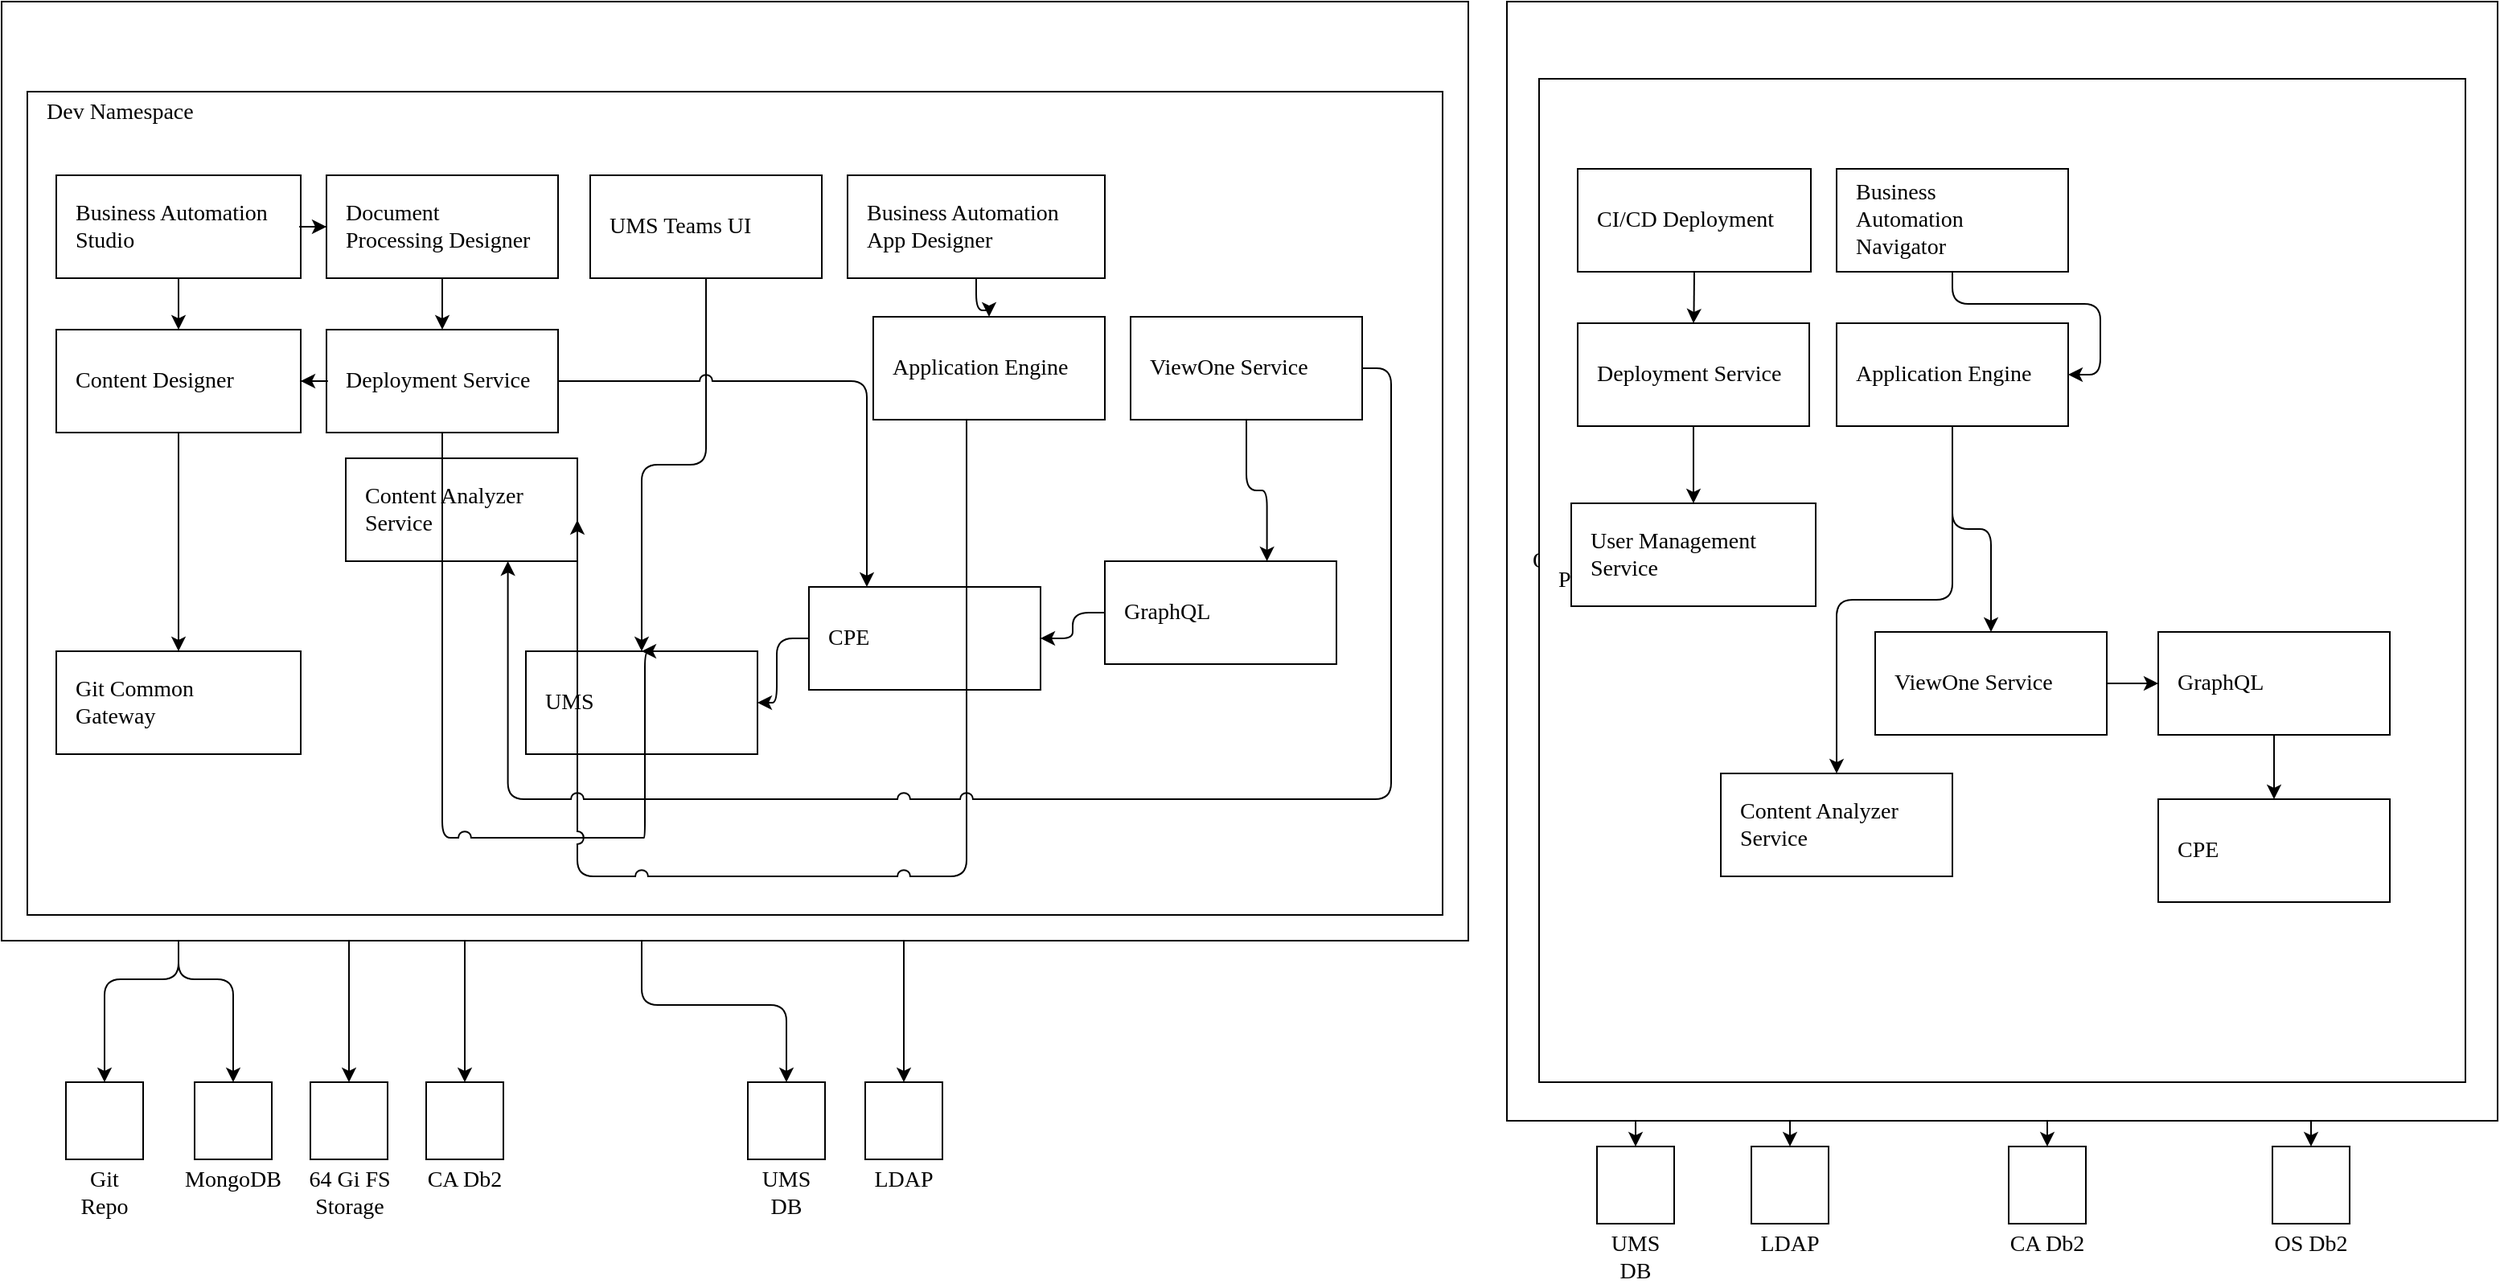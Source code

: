 ﻿<mxfile>
    <diagram id="Tr5ceSvcylgi-qd9AIuI" name="Page-1">
        <mxGraphModel dx="448" dy="560" grid="1" gridSize="8" guides="1" tooltips="1" connect="1" arrows="1" fold="1" page="1" pageScale="1" pageWidth="1169" pageHeight="827" background="#ffffff" math="0" shadow="0">
            <root>
                <MiscDiagram modelType="MiscDiagram" lastModifiedUserId="dbush@ibm.com" description="" lastModified="2022-01-26T00:14:24Z" _id="miscdiagram_B1j_SJlOt" label="DO Automation Document Processing on OCP" id="0">
                    <mxCell/>
                </MiscDiagram>
                <mxCell id="1" parent="0"/>
                <UserObject placeholders="1" label="64 Gi FS Storage" Icon-Name="block-storage--alt" id="miscdiagram_B1j_SJlOt_23dyR8UQqmtg">
                    <mxCell style="shape=mxgraph.ibm2mondrian.base;shapeType=ln;shapeLayout=collapsed;colorFamily=cyan;colorBackground=noColor:noColor;html=1;whiteSpace=wrap;metaEdit=1;strokeWidth=1;collapsible=0;recursiveResize=0;expand=0;fontFamily=IBM Plex Sans;fontColor=#000000;fontSize=14;image=;verticalAlign=top;align=center;spacing=0;spacingLeft=0;spacingRight=0;spacingTop=0;spacingBottom=0;verticalLabelPosition=bottom;labelPosition=center;positionText=bottom;container=1;labelWidth=71;" parent="1" vertex="1">
                        <mxGeometry x="208" y="696" width="48" height="48" as="geometry"/>
                    </mxCell>
                </UserObject>
                <UserObject placeholders="1" label="MongoDB" Icon-Name="default" id="miscdiagram_B1j_SJlOt_33dyR8UQeAwW">
                    <mxCell style="shape=mxgraph.ibm2mondrian.base;shapeType=pn;shapeLayout=collapsed;colorFamily=cyan;colorBackground=noColor:noColor;html=1;whiteSpace=wrap;metaEdit=1;strokeWidth=1;collapsible=0;recursiveResize=0;expand=0;fontFamily=IBM Plex Sans;fontColor=#000000;fontSize=14;image=;verticalAlign=top;align=center;spacing=0;spacingLeft=0;spacingRight=0;spacingTop=0;spacingBottom=0;verticalLabelPosition=bottom;labelPosition=center;positionText=bottom;container=1" parent="1" vertex="1">
                        <mxGeometry x="136" y="696" width="48" height="48" as="geometry"/>
                    </mxCell>
                </UserObject>
                <UserObject placeholders="1" label="Git Repo" Icon-Name="archive" id="miscdiagram_B1j_SJlOt_43dyR8UQgxDn">
                    <mxCell style="shape=mxgraph.ibm2mondrian.base;shapeType=ln;shapeLayout=collapsed;colorFamily=cyan;colorBackground=noColor:noColor;html=1;whiteSpace=wrap;metaEdit=1;strokeWidth=1;collapsible=0;recursiveResize=0;expand=0;fontFamily=IBM Plex Sans;fontColor=#000000;fontSize=14;image=;verticalAlign=top;align=center;spacing=0;spacingLeft=0;spacingRight=0;spacingTop=0;spacingBottom=0;verticalLabelPosition=bottom;labelPosition=center;positionText=bottom;container=1" parent="1" vertex="1">
                        <mxGeometry x="56" y="696" width="48" height="48" as="geometry"/>
                    </mxCell>
                </UserObject>
                <UserObject placeholders="1" label="CA Db2" Icon-Name="data--base" id="miscdiagram_B1j_SJlOt_53dyR8UQ9l7k">
                    <mxCell style="shape=mxgraph.ibm2mondrian.base;shapeType=ln;shapeLayout=collapsed;colorFamily=cyan;colorBackground=noColor:noColor;html=1;whiteSpace=wrap;metaEdit=1;strokeWidth=1;collapsible=0;recursiveResize=0;expand=0;fontFamily=IBM Plex Sans;fontColor=#000000;fontSize=14;image=;verticalAlign=top;align=center;spacing=0;spacingLeft=0;spacingRight=0;spacingTop=0;spacingBottom=0;verticalLabelPosition=bottom;labelPosition=center;positionText=bottom;container=1" parent="1" vertex="1">
                        <mxGeometry x="280" y="696" width="48" height="48" as="geometry"/>
                    </mxCell>
                </UserObject>
                <mxCell id="miscdiagram_B1j_SJlOt_63dyR8UQrt6Q" style="edgeStyle=orthogonalEdgeStyle;rounded=1;orthogonalLoop=1;jettySize=auto;html=1;jumpStyle=arc;jumpSize=8;entryX=0.5;entryY=0;entryDx=0;entryDy=0;entryPerimeter=0;" parent="1" source="miscdiagram_B1j_SJlOt_273dyR8UQ8cT9" target="miscdiagram_B1j_SJlOt_53dyR8UQ9l7k" edge="1">
                    <mxGeometry relative="1" as="geometry"/>
                </mxCell>
                <mxCell id="miscdiagram_B1j_SJlOt_73dyR8UQfxiX" style="edgeStyle=orthogonalEdgeStyle;rounded=1;orthogonalLoop=1;jettySize=auto;html=1;jumpStyle=arc;jumpSize=8;entryX=0.5;entryY=0;entryDx=0;entryDy=0;entryPerimeter=0;" parent="1" source="miscdiagram_B1j_SJlOt_263dyR8UQSVPM" target="miscdiagram_B1j_SJlOt_43dyR8UQgxDn" edge="1">
                    <mxGeometry relative="1" as="geometry">
                        <Array as="points">
                            <mxPoint x="126" y="632"/>
                            <mxPoint x="80" y="632"/>
                        </Array>
                    </mxGeometry>
                </mxCell>
                <mxCell id="miscdiagram_B1j_SJlOt_83dyR8UQIjgu" style="edgeStyle=orthogonalEdgeStyle;rounded=1;orthogonalLoop=1;jettySize=auto;html=1;jumpStyle=arc;jumpSize=8;entryX=0.5;entryY=0;entryDx=0;entryDy=0;entryPerimeter=0;" parent="1" source="miscdiagram_B1j_SJlOt_263dyR8UQSVPM" target="miscdiagram_B1j_SJlOt_33dyR8UQeAwW" edge="1">
                    <mxGeometry relative="1" as="geometry">
                        <Array as="points">
                            <mxPoint x="126" y="632"/>
                            <mxPoint x="160" y="632"/>
                        </Array>
                    </mxGeometry>
                </mxCell>
                <UserObject placeholders="1" label="UMS DB" Icon-Name="data--base" _id="userobject_36P5vDl5987" id="miscdiagram_B1j_SJlOt_93dyR8UQx7J3">
                    <mxCell style="shape=mxgraph.ibm2mondrian.base;shapeType=ln;shapeLayout=collapsed;colorFamily=cyan;colorBackground=noColor:noColor;html=1;whiteSpace=wrap;metaEdit=1;strokeWidth=1;collapsible=0;recursiveResize=0;expand=0;fontFamily=IBM Plex Sans;fontColor=#000000;fontSize=14;image=;verticalAlign=top;align=center;spacing=0;spacingLeft=0;spacingRight=0;spacingTop=0;spacingBottom=0;verticalLabelPosition=bottom;labelPosition=center;positionText=bottom;container=1" parent="1" vertex="1">
                        <mxGeometry x="480" y="696" width="48" height="48" as="geometry"/>
                    </mxCell>
                </UserObject>
                <mxCell id="miscdiagram_B1j_SJlOt_103dyR8UQRtig" style="edgeStyle=orthogonalEdgeStyle;rounded=1;orthogonalLoop=1;jettySize=auto;html=1;jumpStyle=arc;jumpSize=8;entryX=0.5;entryY=0;entryDx=0;entryDy=0;entryPerimeter=0;" parent="1" source="miscdiagram_B1j_SJlOt_313dyR8UQ7wGu" target="miscdiagram_B1j_SJlOt_93dyR8UQx7J3" edge="1">
                    <mxGeometry relative="1" as="geometry">
                        <Array as="points">
                            <mxPoint x="414" y="648"/>
                            <mxPoint x="504" y="648"/>
                        </Array>
                    </mxGeometry>
                </mxCell>
                <UserObject placeholders="1" label="LDAP" Icon-Name="data--base" _id="userobject_36P5Kby7Kat" id="miscdiagram_B1j_SJlOt_113dyR8UQoE4f">
                    <mxCell style="shape=mxgraph.ibm2mondrian.base;shapeType=ln;shapeLayout=collapsed;colorFamily=cyan;colorBackground=noColor:noColor;html=1;whiteSpace=wrap;metaEdit=1;strokeWidth=1;collapsible=0;recursiveResize=0;expand=0;fontFamily=IBM Plex Sans;fontColor=#000000;fontSize=14;image=;verticalAlign=top;align=center;spacing=0;spacingLeft=0;spacingRight=0;spacingTop=0;spacingBottom=0;verticalLabelPosition=bottom;labelPosition=center;positionText=bottom;container=1" parent="1" vertex="1">
                        <mxGeometry x="553" y="696" width="48" height="48" as="geometry"/>
                    </mxCell>
                </UserObject>
                <mxCell id="miscdiagram_B1j_SJlOt_123dyR8UQhDda" style="edgeStyle=orthogonalEdgeStyle;rounded=1;orthogonalLoop=1;jettySize=auto;html=1;jumpStyle=arc;jumpSize=8;entryX=0.5;entryY=0;entryDx=0;entryDy=0;entryPerimeter=0;" parent="1" source="miscdiagram_B1j_SJlOt_313dyR8UQ7wGu" target="miscdiagram_B1j_SJlOt_113dyR8UQoE4f" edge="1">
                    <mxGeometry relative="1" as="geometry"/>
                </mxCell>
                <mxCell id="miscdiagram_B1j_SJlOt_133dyR8UQdwIB" style="edgeStyle=orthogonalEdgeStyle;rounded=1;orthogonalLoop=1;jettySize=auto;html=1;jumpStyle=arc;jumpSize=8;entryX=0.5;entryY=0;entryDx=0;entryDy=0;entryPerimeter=0;" parent="1" source="miscdiagram_B1j_SJlOt_253dyR8UQdbGD" target="miscdiagram_B1j_SJlOt_23dyR8UQqmtg" edge="1">
                    <mxGeometry relative="1" as="geometry">
                        <Array as="points">
                            <mxPoint x="152" y="416"/>
                            <mxPoint x="232" y="416"/>
                        </Array>
                    </mxGeometry>
                </mxCell>
                <UserObject placeholders="1" label="UMS DB" Icon-Name="data--base" _id="userobject_36PbA5H3Lvp" id="miscdiagram_B1j_SJlOt_143dyR8UQvNq0">
                    <mxCell style="shape=mxgraph.ibm2mondrian.base;shapeType=ln;shapeLayout=collapsed;colorFamily=cyan;colorBackground=noColor:noColor;html=1;whiteSpace=wrap;metaEdit=1;strokeWidth=1;collapsible=0;recursiveResize=0;expand=0;fontFamily=IBM Plex Sans;fontColor=#000000;fontSize=14;image=;verticalAlign=top;align=center;spacing=0;spacingLeft=0;spacingRight=0;spacingTop=0;spacingBottom=0;verticalLabelPosition=bottom;labelPosition=center;positionText=bottom;container=1" parent="1" vertex="1">
                        <mxGeometry x="1008" y="736" width="48" height="48" as="geometry"/>
                    </mxCell>
                </UserObject>
                <UserObject placeholders="1" label="LDAP" Icon-Name="data--base" _id="userobject_36PbChgNqlr" id="miscdiagram_B1j_SJlOt_153dyR8UQy11h">
                    <mxCell style="shape=mxgraph.ibm2mondrian.base;shapeType=ln;shapeLayout=collapsed;colorFamily=cyan;colorBackground=noColor:noColor;html=1;whiteSpace=wrap;metaEdit=1;strokeWidth=1;collapsible=0;recursiveResize=0;expand=0;fontFamily=IBM Plex Sans;fontColor=#000000;fontSize=14;image=;verticalAlign=top;align=center;spacing=0;spacingLeft=0;spacingRight=0;spacingTop=0;spacingBottom=0;verticalLabelPosition=bottom;labelPosition=center;positionText=bottom;container=1" parent="1" vertex="1">
                        <mxGeometry x="1104" y="736" width="48" height="48" as="geometry"/>
                    </mxCell>
                </UserObject>
                <UserObject placeholders="1" label="CA Db2" Icon-Name="data--base" _id="userobject_36PbEIjMhDf" id="miscdiagram_B1j_SJlOt_163dyR8UQTwJt">
                    <mxCell style="shape=mxgraph.ibm2mondrian.base;shapeType=ln;shapeLayout=collapsed;colorFamily=cyan;colorBackground=noColor:noColor;html=1;whiteSpace=wrap;metaEdit=1;strokeWidth=1;collapsible=0;recursiveResize=0;expand=0;fontFamily=IBM Plex Sans;fontColor=#000000;fontSize=14;image=;verticalAlign=top;align=center;spacing=0;spacingLeft=0;spacingRight=0;spacingTop=0;spacingBottom=0;verticalLabelPosition=bottom;labelPosition=center;positionText=bottom;container=1" parent="1" vertex="1">
                        <mxGeometry x="1264" y="736" width="48" height="48" as="geometry"/>
                    </mxCell>
                </UserObject>
                <mxCell id="miscdiagram_B1j_SJlOt_173dyR8UQvVMZ" style="edgeStyle=orthogonalEdgeStyle;rounded=1;orthogonalLoop=1;jettySize=auto;html=1;jumpStyle=arc;jumpSize=8;entryX=0.5;entryY=0;entryDx=0;entryDy=0;entryPerimeter=0;" parent="1" source="miscdiagram_B1j_SJlOt_613dyR8UQVZmL" target="miscdiagram_B1j_SJlOt_163dyR8UQTwJt" edge="1">
                    <mxGeometry relative="1" as="geometry"/>
                </mxCell>
                <mxCell id="miscdiagram_B1j_SJlOt_183dyR8UQrkU1" style="edgeStyle=orthogonalEdgeStyle;rounded=1;orthogonalLoop=1;jettySize=auto;html=1;jumpStyle=arc;jumpSize=8;entryX=0.5;entryY=0;entryDx=0;entryDy=0;entryPerimeter=0;" parent="1" source="miscdiagram_B1j_SJlOt_573dyR8UQUmuE" target="miscdiagram_B1j_SJlOt_153dyR8UQy11h" edge="1">
                    <mxGeometry relative="1" as="geometry">
                        <Array as="points">
                            <mxPoint x="1087" y="672"/>
                            <mxPoint x="1128" y="672"/>
                        </Array>
                    </mxGeometry>
                </mxCell>
                <mxCell id="miscdiagram_B1j_SJlOt_193dyR8UQz0Zk" style="edgeStyle=orthogonalEdgeStyle;rounded=1;orthogonalLoop=1;jettySize=auto;html=1;jumpStyle=arc;jumpSize=8;entryX=0.5;entryY=0;entryDx=0;entryDy=0;entryPerimeter=0;" parent="1" source="miscdiagram_B1j_SJlOt_573dyR8UQUmuE" target="miscdiagram_B1j_SJlOt_143dyR8UQvNq0" edge="1">
                    <mxGeometry relative="1" as="geometry">
                        <Array as="points">
                            <mxPoint x="1087" y="672"/>
                            <mxPoint x="1032" y="672"/>
                        </Array>
                    </mxGeometry>
                </mxCell>
                <UserObject placeholders="1" label="OS Db2" Icon-Name="data--base" _id="userobject_36PcceQ84pQ" id="miscdiagram_B1j_SJlOt_203dyR8UQnikP">
                    <mxCell style="shape=mxgraph.ibm2mondrian.base;shapeType=ln;shapeLayout=collapsed;colorFamily=cyan;colorBackground=noColor:noColor;html=1;whiteSpace=wrap;metaEdit=1;strokeWidth=1;collapsible=0;recursiveResize=0;expand=0;fontFamily=IBM Plex Sans;fontColor=#000000;fontSize=14;image=;verticalAlign=top;align=center;spacing=0;spacingLeft=0;spacingRight=0;spacingTop=0;spacingBottom=0;verticalLabelPosition=bottom;labelPosition=center;positionText=bottom;container=1" parent="1" vertex="1">
                        <mxGeometry x="1428" y="736" width="48" height="48" as="geometry"/>
                    </mxCell>
                </UserObject>
                <mxCell id="miscdiagram_B1j_SJlOt_213dyR8UQIoTl" style="edgeStyle=orthogonalEdgeStyle;rounded=1;orthogonalLoop=1;jettySize=auto;html=1;jumpStyle=arc;jumpSize=8;entryX=0.5;entryY=0;entryDx=0;entryDy=0;entryPerimeter=0;" parent="1" source="miscdiagram_B1j_SJlOt_603dyR8UQSTKk" target="miscdiagram_B1j_SJlOt_203dyR8UQnikP" edge="1">
                    <mxGeometry relative="1" as="geometry"/>
                </mxCell>
                <UserObject placeholders="1" label="&lt;span style=&quot;font-family: &amp;#34;ibm plex sans&amp;#34;&quot;&gt;OpenShift 4.7-4.8 Non-Prod Cluster&lt;/span&gt;" Icon-Name="logo--openshift" id="miscdiagram_B1j_SJlOt_223dyR8UQknNh">
                    <mxCell style="shape=mxgraph.ibm2mondrian.base;shapeType=pg;shapeLayout=expanded;colorFamily=green;colorBackground=noColor:noColor;strokeWidth=1;html=1;whiteSpace=wrap;metaEdit=1;collapsible=0;recursiveResize=0;expand=0;fontFamily=IBM Plex Sans SmBld;fontColor=#000000;fontSize=14;image=;verticalAlign=middle;align=left;spacing=0;spacingLeft=16;spacingRight=16;spacingTop=0;spacingBottom=0;container=1" parent="1" vertex="1">
                        <mxGeometry x="16" y="24" width="912" height="584" as="geometry"/>
                    </mxCell>
                </UserObject>
                <UserObject placeholders="1" label="Dev Namespace" Icon-Name="border--none" id="miscdiagram_B1j_SJlOt_233dyR8UQaYAk">
                    <mxCell style="shape=mxgraph.ibm2mondrian.base;shapeType=lg;shapeLayout=expanded;colorFamily=green;colorBackground=noColor:noColor;html=1;whiteSpace=wrap;metaEdit=1;strokeWidth=1;collapsible=0;recursiveResize=0;expand=0;fontFamily=IBM Plex Sans;fontColor=#000000;fontSize=14;image=;verticalAlign=top;align=left;spacing=0;spacingLeft=12;spacingRight=16;spacingTop=0;spacingBottom=0;container=1" parent="miscdiagram_B1j_SJlOt_223dyR8UQknNh" vertex="1">
                        <mxGeometry x="16" y="56" width="880" height="512" as="geometry"/>
                    </mxCell>
                </UserObject>
                <UserObject placeholders="1" label="Business Automation Studio" Icon-Name="cube" _id="userobject_36P1Ee38pfG" id="miscdiagram_B1j_SJlOt_243dyR8UQWRlB">
                    <mxCell style="shape=mxgraph.ibm2mondrian.base;shapeType=lg;shapeLayout=expanded;colorFamily=green;colorBackground=noColor:noColor;html=1;whiteSpace=wrap;metaEdit=1;strokeWidth=1;collapsible=0;recursiveResize=0;expand=0;fontFamily=IBM Plex Sans;fontColor=#000000;fontSize=14;image=;verticalAlign=middle;align=left;spacing=0;spacingLeft=12;spacingRight=16;spacingTop=0;spacingBottom=0;container=1" parent="miscdiagram_B1j_SJlOt_233dyR8UQaYAk" vertex="1">
                        <mxGeometry x="18" y="52" width="152" height="64" as="geometry"/>
                    </mxCell>
                </UserObject>
                <UserObject placeholders="1" label="Content Designer" Icon-Name="cube" _id="userobject_3667dpUiJf2" id="miscdiagram_B1j_SJlOt_253dyR8UQdbGD">
                    <mxCell style="shape=mxgraph.ibm2mondrian.base;shapeType=lg;shapeLayout=expanded;colorFamily=green;colorBackground=noColor:noColor;html=1;whiteSpace=wrap;metaEdit=1;strokeWidth=1;collapsible=0;recursiveResize=0;expand=0;fontFamily=IBM Plex Sans;fontColor=#000000;fontSize=14;image=;verticalAlign=middle;align=left;spacing=0;spacingLeft=12;spacingRight=16;spacingTop=0;spacingBottom=0;container=1" parent="miscdiagram_B1j_SJlOt_233dyR8UQaYAk" vertex="1">
                        <mxGeometry x="18" y="148" width="152" height="64" as="geometry"/>
                    </mxCell>
                </UserObject>
                <UserObject placeholders="1" label="Git Common Gateway" Icon-Name="cube" _id="userobject_3667Aq2Y8bL" id="miscdiagram_B1j_SJlOt_263dyR8UQSVPM">
                    <mxCell style="shape=mxgraph.ibm2mondrian.base;shapeType=lg;shapeLayout=expanded;colorFamily=green;colorBackground=noColor:noColor;html=1;whiteSpace=wrap;metaEdit=1;strokeWidth=1;collapsible=0;recursiveResize=0;expand=0;fontFamily=IBM Plex Sans;fontColor=#000000;fontSize=14;image=;verticalAlign=middle;align=left;spacing=0;spacingLeft=12;spacingRight=16;spacingTop=0;spacingBottom=0;container=1" parent="miscdiagram_B1j_SJlOt_233dyR8UQaYAk" vertex="1">
                        <mxGeometry x="18" y="348" width="152" height="64" as="geometry"/>
                    </mxCell>
                </UserObject>
                <UserObject placeholders="1" label="Content Analyzer Service" Icon-Name="cube" _id="userobject_36P25ugMZ5Y" id="miscdiagram_B1j_SJlOt_273dyR8UQ8cT9">
                    <mxCell style="shape=mxgraph.ibm2mondrian.base;shapeType=lg;shapeLayout=expanded;colorFamily=green;colorBackground=noColor:noColor;html=1;whiteSpace=wrap;metaEdit=1;strokeWidth=1;collapsible=0;recursiveResize=0;expand=0;fontFamily=IBM Plex Sans;fontColor=#000000;fontSize=14;image=;verticalAlign=middle;align=left;spacing=0;spacingLeft=12;spacingRight=16;spacingTop=0;spacingBottom=0;container=1" parent="miscdiagram_B1j_SJlOt_233dyR8UQaYAk" vertex="1">
                        <mxGeometry x="198" y="228" width="144" height="64" as="geometry"/>
                    </mxCell>
                </UserObject>
                <UserObject placeholders="1" label="Deployment Service" Icon-Name="cube" _id="userobject_3667mdD737Q" id="miscdiagram_B1j_SJlOt_283dyR8UQOgOF">
                    <mxCell style="shape=mxgraph.ibm2mondrian.base;shapeType=lg;shapeLayout=expanded;colorFamily=green;colorBackground=noColor:noColor;html=1;whiteSpace=wrap;metaEdit=1;strokeWidth=1;collapsible=0;recursiveResize=0;expand=0;fontFamily=IBM Plex Sans;fontColor=#000000;fontSize=14;image=;verticalAlign=middle;align=left;spacing=0;spacingLeft=12;spacingRight=16;spacingTop=0;spacingBottom=0;container=1" parent="miscdiagram_B1j_SJlOt_233dyR8UQaYAk" vertex="1">
                        <mxGeometry x="186" y="148" width="144" height="64" as="geometry"/>
                    </mxCell>
                </UserObject>
                <UserObject placeholders="1" label="Document Processing Designer" Icon-Name="cube" _id="userobject_36P1QYD0zJA" id="miscdiagram_B1j_SJlOt_293dyR8UQvOCA">
                    <mxCell style="shape=mxgraph.ibm2mondrian.base;shapeType=lg;shapeLayout=expanded;colorFamily=green;colorBackground=noColor:noColor;html=1;whiteSpace=wrap;metaEdit=1;strokeWidth=1;collapsible=0;recursiveResize=0;expand=0;fontFamily=IBM Plex Sans;fontColor=#000000;fontSize=14;image=;verticalAlign=middle;align=left;spacing=0;spacingLeft=12;spacingRight=16;spacingTop=0;spacingBottom=0;container=1" parent="miscdiagram_B1j_SJlOt_233dyR8UQaYAk" vertex="1">
                        <mxGeometry x="186" y="52" width="144" height="64" as="geometry"/>
                    </mxCell>
                </UserObject>
                <UserObject placeholders="1" label="UMS Teams UI" Icon-Name="cube" _id="userobject_36P4Vl50sWv" id="miscdiagram_B1j_SJlOt_303dyR8UQFwSX">
                    <mxCell style="shape=mxgraph.ibm2mondrian.base;shapeType=lg;shapeLayout=expanded;colorFamily=green;colorBackground=noColor:noColor;html=1;whiteSpace=wrap;metaEdit=1;strokeWidth=1;collapsible=0;recursiveResize=0;expand=0;fontFamily=IBM Plex Sans;fontColor=#000000;fontSize=14;image=;verticalAlign=middle;align=left;spacing=0;spacingLeft=12;spacingRight=16;spacingTop=0;spacingBottom=0;container=1" parent="miscdiagram_B1j_SJlOt_233dyR8UQaYAk" vertex="1">
                        <mxGeometry x="350" y="52" width="144" height="64" as="geometry"/>
                    </mxCell>
                </UserObject>
                <UserObject placeholders="1" label="UMS" Icon-Name="cube" _id="userobject_36OWko64QQ0" id="miscdiagram_B1j_SJlOt_313dyR8UQ7wGu">
                    <mxCell style="shape=mxgraph.ibm2mondrian.base;shapeType=lg;shapeLayout=expanded;colorFamily=green;colorBackground=noColor:noColor;html=1;whiteSpace=wrap;metaEdit=1;strokeWidth=1;collapsible=0;recursiveResize=0;expand=0;fontFamily=IBM Plex Sans;fontColor=#000000;fontSize=14;image=;verticalAlign=middle;align=left;spacing=0;spacingLeft=12;spacingRight=16;spacingTop=0;spacingBottom=0;container=1" parent="miscdiagram_B1j_SJlOt_233dyR8UQaYAk" vertex="1">
                        <mxGeometry x="310" y="348" width="144" height="64" as="geometry"/>
                    </mxCell>
                </UserObject>
                <UserObject placeholders="1" label="CPE" Icon-Name="cube" _id="userobject_36P78EL8A8f" id="miscdiagram_B1j_SJlOt_323dyR8UQu4Fc">
                    <mxCell style="shape=mxgraph.ibm2mondrian.base;shapeType=lg;shapeLayout=expanded;colorFamily=green;colorBackground=noColor:noColor;html=1;whiteSpace=wrap;metaEdit=1;strokeWidth=1;collapsible=0;recursiveResize=0;expand=0;fontFamily=IBM Plex Sans;fontColor=#000000;fontSize=14;image=;verticalAlign=middle;align=left;spacing=0;spacingLeft=12;spacingRight=16;spacingTop=0;spacingBottom=0;container=1" parent="miscdiagram_B1j_SJlOt_233dyR8UQaYAk" vertex="1">
                        <mxGeometry x="486" y="308" width="144" height="64" as="geometry"/>
                    </mxCell>
                </UserObject>
                <UserObject placeholders="1" label="Application Engine" Icon-Name="cube" _id="userobject_36P65RDvgS0" id="miscdiagram_B1j_SJlOt_333dyR8UQqFrO">
                    <mxCell style="shape=mxgraph.ibm2mondrian.base;shapeType=lg;shapeLayout=expanded;colorFamily=green;colorBackground=noColor:noColor;html=1;whiteSpace=wrap;metaEdit=1;strokeWidth=1;collapsible=0;recursiveResize=0;expand=0;fontFamily=IBM Plex Sans;fontColor=#000000;fontSize=14;image=;verticalAlign=middle;align=left;spacing=0;spacingLeft=12;spacingRight=16;spacingTop=0;spacingBottom=0;container=1" parent="miscdiagram_B1j_SJlOt_233dyR8UQaYAk" vertex="1">
                        <mxGeometry x="526" y="140" width="144" height="64" as="geometry"/>
                    </mxCell>
                </UserObject>
                <UserObject placeholders="1" label="Business Automation App Designer" Icon-Name="cube" _id="userobject_36P6hJfFbg5" id="miscdiagram_B1j_SJlOt_343dyR8UQKq7G">
                    <mxCell style="shape=mxgraph.ibm2mondrian.base;shapeType=lg;shapeLayout=expanded;colorFamily=green;colorBackground=noColor:noColor;html=1;whiteSpace=wrap;metaEdit=1;strokeWidth=1;collapsible=0;recursiveResize=0;expand=0;fontFamily=IBM Plex Sans;fontColor=#000000;fontSize=14;image=;verticalAlign=middle;align=left;spacing=0;spacingLeft=12;spacingRight=16;spacingTop=0;spacingBottom=0;container=1" parent="miscdiagram_B1j_SJlOt_233dyR8UQaYAk" vertex="1">
                        <mxGeometry x="510" y="52" width="160" height="64" as="geometry"/>
                    </mxCell>
                </UserObject>
                <UserObject placeholders="1" label="ViewOne Service" Icon-Name="cube" _id="userobject_36P6KZM3n5F" id="miscdiagram_B1j_SJlOt_353dyR8UQ52sK">
                    <mxCell style="shape=mxgraph.ibm2mondrian.base;shapeType=lg;shapeLayout=expanded;colorFamily=green;colorBackground=noColor:noColor;html=1;whiteSpace=wrap;metaEdit=1;strokeWidth=1;collapsible=0;recursiveResize=0;expand=0;fontFamily=IBM Plex Sans;fontColor=#000000;fontSize=14;image=;verticalAlign=middle;align=left;spacing=0;spacingLeft=12;spacingRight=16;spacingTop=0;spacingBottom=0;container=1" parent="miscdiagram_B1j_SJlOt_233dyR8UQaYAk" vertex="1">
                        <mxGeometry x="686" y="140" width="144" height="64" as="geometry"/>
                    </mxCell>
                </UserObject>
                <UserObject placeholders="1" label="GraphQL" Icon-Name="cube" _id="userobject_36P6XDoOzQz" id="miscdiagram_B1j_SJlOt_363dyR8UQkNWK">
                    <mxCell style="shape=mxgraph.ibm2mondrian.base;shapeType=lg;shapeLayout=expanded;colorFamily=green;colorBackground=noColor:noColor;html=1;whiteSpace=wrap;metaEdit=1;strokeWidth=1;collapsible=0;recursiveResize=0;expand=0;fontFamily=IBM Plex Sans;fontColor=#000000;fontSize=14;image=;verticalAlign=middle;align=left;spacing=0;spacingLeft=12;spacingRight=16;spacingTop=0;spacingBottom=0;container=1" parent="miscdiagram_B1j_SJlOt_233dyR8UQaYAk" vertex="1">
                        <mxGeometry x="670" y="292" width="144" height="64" as="geometry"/>
                    </mxCell>
                </UserObject>
                <mxCell id="miscdiagram_B1j_SJlOt_373dyR8UQWdO4" style="edgeStyle=orthogonalEdgeStyle;rounded=1;orthogonalLoop=1;jettySize=auto;html=1;jumpStyle=arc;jumpSize=8;" parent="miscdiagram_B1j_SJlOt_233dyR8UQaYAk" source="miscdiagram_B1j_SJlOt_243dyR8UQWRlB" target="miscdiagram_B1j_SJlOt_253dyR8UQdbGD" edge="1">
                    <mxGeometry relative="1" as="geometry"/>
                </mxCell>
                <mxCell id="miscdiagram_B1j_SJlOt_383dyR8UQiYC1" style="edgeStyle=orthogonalEdgeStyle;rounded=1;orthogonalLoop=1;jettySize=auto;html=1;jumpStyle=arc;jumpSize=8;" parent="miscdiagram_B1j_SJlOt_233dyR8UQaYAk" source="miscdiagram_B1j_SJlOt_253dyR8UQdbGD" target="miscdiagram_B1j_SJlOt_263dyR8UQSVPM" edge="1">
                    <mxGeometry relative="1" as="geometry"/>
                </mxCell>
                <mxCell id="miscdiagram_B1j_SJlOt_393dyR8UQGBuM" style="edgeStyle=orthogonalEdgeStyle;rounded=1;orthogonalLoop=1;jettySize=auto;html=1;jumpStyle=arc;jumpSize=8;" parent="miscdiagram_B1j_SJlOt_233dyR8UQaYAk" source="miscdiagram_B1j_SJlOt_283dyR8UQOgOF" target="miscdiagram_B1j_SJlOt_253dyR8UQdbGD" edge="1">
                    <mxGeometry relative="1" as="geometry"/>
                </mxCell>
                <mxCell id="miscdiagram_B1j_SJlOt_403dyR8UQaDyu" style="edgeStyle=orthogonalEdgeStyle;rounded=1;orthogonalLoop=1;jettySize=auto;html=1;jumpStyle=arc;jumpSize=8;" parent="miscdiagram_B1j_SJlOt_233dyR8UQaYAk" source="miscdiagram_B1j_SJlOt_243dyR8UQWRlB" target="miscdiagram_B1j_SJlOt_293dyR8UQvOCA" edge="1">
                    <mxGeometry relative="1" as="geometry"/>
                </mxCell>
                <mxCell id="miscdiagram_B1j_SJlOt_413dyR8UQjqBR" style="edgeStyle=orthogonalEdgeStyle;rounded=1;orthogonalLoop=1;jettySize=auto;html=1;jumpStyle=arc;jumpSize=8;" parent="miscdiagram_B1j_SJlOt_233dyR8UQaYAk" source="miscdiagram_B1j_SJlOt_293dyR8UQvOCA" target="miscdiagram_B1j_SJlOt_283dyR8UQOgOF" edge="1">
                    <mxGeometry relative="1" as="geometry"/>
                </mxCell>
                <mxCell id="miscdiagram_B1j_SJlOt_423dyR8UQZy1J" style="edgeStyle=orthogonalEdgeStyle;rounded=1;orthogonalLoop=1;jettySize=auto;html=1;jumpStyle=arc;jumpSize=8;entryX=0.5;entryY=0;entryDx=0;entryDy=0;entryPerimeter=0;" parent="miscdiagram_B1j_SJlOt_233dyR8UQaYAk" source="miscdiagram_B1j_SJlOt_283dyR8UQOgOF" target="miscdiagram_B1j_SJlOt_313dyR8UQ7wGu" edge="1">
                    <mxGeometry relative="1" as="geometry">
                        <Array as="points">
                            <mxPoint x="258" y="464"/>
                            <mxPoint x="384" y="464"/>
                            <mxPoint x="384" y="348"/>
                        </Array>
                    </mxGeometry>
                </mxCell>
                <mxCell id="miscdiagram_B1j_SJlOt_433dyR8UQRlHU" style="edgeStyle=orthogonalEdgeStyle;rounded=1;orthogonalLoop=1;jettySize=auto;html=1;jumpStyle=arc;jumpSize=8;entryX=0.5;entryY=0;entryDx=0;entryDy=0;entryPerimeter=0;" parent="miscdiagram_B1j_SJlOt_233dyR8UQaYAk" source="miscdiagram_B1j_SJlOt_303dyR8UQFwSX" target="miscdiagram_B1j_SJlOt_313dyR8UQ7wGu" edge="1">
                    <mxGeometry relative="1" as="geometry"/>
                </mxCell>
                <mxCell id="miscdiagram_B1j_SJlOt_443dyR8UQL97q" style="edgeStyle=orthogonalEdgeStyle;rounded=1;orthogonalLoop=1;jettySize=auto;html=1;jumpStyle=arc;jumpSize=8;entryX=0.25;entryY=0;entryDx=0;entryDy=0;entryPerimeter=0;" parent="miscdiagram_B1j_SJlOt_233dyR8UQaYAk" source="miscdiagram_B1j_SJlOt_283dyR8UQOgOF" target="miscdiagram_B1j_SJlOt_323dyR8UQu4Fc" edge="1">
                    <mxGeometry relative="1" as="geometry"/>
                </mxCell>
                <mxCell id="miscdiagram_B1j_SJlOt_453dyR8UQbBjg" style="edgeStyle=orthogonalEdgeStyle;rounded=1;orthogonalLoop=1;jettySize=auto;html=1;jumpStyle=arc;jumpSize=8;entryX=1;entryY=0.5;entryDx=0;entryDy=0;entryPerimeter=0;" parent="miscdiagram_B1j_SJlOt_233dyR8UQaYAk" source="miscdiagram_B1j_SJlOt_323dyR8UQu4Fc" target="miscdiagram_B1j_SJlOt_313dyR8UQ7wGu" edge="1">
                    <mxGeometry relative="1" as="geometry"/>
                </mxCell>
                <mxCell id="miscdiagram_B1j_SJlOt_463dyR8UQHbcD" style="edgeStyle=orthogonalEdgeStyle;rounded=1;orthogonalLoop=1;jettySize=auto;html=1;jumpStyle=arc;jumpSize=8;entryX=1;entryY=0.6;entryDx=0;entryDy=0;entryPerimeter=0;" parent="miscdiagram_B1j_SJlOt_233dyR8UQaYAk" source="miscdiagram_B1j_SJlOt_333dyR8UQqFrO" target="miscdiagram_B1j_SJlOt_273dyR8UQ8cT9" edge="1">
                    <mxGeometry relative="1" as="geometry">
                        <Array as="points">
                            <mxPoint x="584" y="488"/>
                            <mxPoint x="342" y="488"/>
                        </Array>
                    </mxGeometry>
                </mxCell>
                <mxCell id="miscdiagram_B1j_SJlOt_473dyR8UQUaPQ" style="edgeStyle=orthogonalEdgeStyle;rounded=1;orthogonalLoop=1;jettySize=auto;html=1;jumpStyle=arc;jumpSize=8;" parent="miscdiagram_B1j_SJlOt_233dyR8UQaYAk" source="miscdiagram_B1j_SJlOt_343dyR8UQKq7G" target="miscdiagram_B1j_SJlOt_333dyR8UQqFrO" edge="1">
                    <mxGeometry relative="1" as="geometry"/>
                </mxCell>
                <mxCell id="miscdiagram_B1j_SJlOt_483dyR8UQfR3b" style="edgeStyle=orthogonalEdgeStyle;rounded=1;orthogonalLoop=1;jettySize=auto;html=1;jumpStyle=arc;jumpSize=8;entryX=0.7;entryY=1;entryDx=0;entryDy=0;entryPerimeter=0;" parent="miscdiagram_B1j_SJlOt_233dyR8UQaYAk" source="miscdiagram_B1j_SJlOt_353dyR8UQ52sK" target="miscdiagram_B1j_SJlOt_273dyR8UQ8cT9" edge="1">
                    <mxGeometry relative="1" as="geometry">
                        <Array as="points">
                            <mxPoint x="848" y="172"/>
                            <mxPoint x="848" y="440"/>
                            <mxPoint x="299" y="440"/>
                        </Array>
                    </mxGeometry>
                </mxCell>
                <mxCell id="miscdiagram_B1j_SJlOt_493dyR8UQmQN6" style="edgeStyle=orthogonalEdgeStyle;rounded=1;orthogonalLoop=1;jettySize=auto;html=1;jumpStyle=arc;jumpSize=8;entryX=1;entryY=0.5;entryDx=0;entryDy=0;entryPerimeter=0;" parent="miscdiagram_B1j_SJlOt_233dyR8UQaYAk" source="miscdiagram_B1j_SJlOt_363dyR8UQkNWK" target="miscdiagram_B1j_SJlOt_323dyR8UQu4Fc" edge="1">
                    <mxGeometry relative="1" as="geometry"/>
                </mxCell>
                <mxCell id="miscdiagram_B1j_SJlOt_503dyR8UQsR0V" style="edgeStyle=orthogonalEdgeStyle;rounded=1;orthogonalLoop=1;jettySize=auto;html=1;jumpStyle=arc;jumpSize=8;entryX=0.7;entryY=0;entryDx=0;entryDy=0;entryPerimeter=0;" parent="miscdiagram_B1j_SJlOt_233dyR8UQaYAk" source="miscdiagram_B1j_SJlOt_353dyR8UQ52sK" target="miscdiagram_B1j_SJlOt_363dyR8UQkNWK" edge="1">
                    <mxGeometry relative="1" as="geometry"/>
                </mxCell>
                <UserObject placeholders="1" label="&lt;span style=&quot;font-family: &amp;#34;ibm plex sans&amp;#34;&quot;&gt;OpenShift 4.7-4.8 Prod Cluster&lt;/span&gt;" Icon-Name="logo--openshift" id="miscdiagram_B1j_SJlOt_513dyR8UQyjKj">
                    <mxCell style="shape=mxgraph.ibm2mondrian.base;shapeType=pg;shapeLayout=expanded;colorFamily=green;colorBackground=noColor:noColor;strokeWidth=1;html=1;whiteSpace=wrap;metaEdit=1;collapsible=0;recursiveResize=0;expand=0;fontFamily=IBM Plex Sans SmBld;fontColor=#000000;fontSize=14;image=;verticalAlign=middle;align=left;spacing=0;spacingLeft=16;spacingRight=16;spacingTop=0;spacingBottom=0;container=1" parent="1" vertex="1">
                        <mxGeometry x="952" y="24" width="616" height="696" as="geometry"/>
                    </mxCell>
                </UserObject>
                <UserObject placeholders="1" label="Prod Namespace" Icon-Name="border--none" _id="userobject_365Ft8IL3wn" id="miscdiagram_B1j_SJlOt_523dyR8UQNp1R">
                    <mxCell style="shape=mxgraph.ibm2mondrian.base;shapeType=lg;shapeLayout=expanded;colorFamily=green;colorBackground=noColor:noColor;html=1;whiteSpace=wrap;metaEdit=1;strokeWidth=1;collapsible=0;recursiveResize=0;expand=0;fontFamily=IBM Plex Sans;fontColor=#000000;fontSize=14;image=;verticalAlign=middle;align=left;spacing=0;spacingLeft=12;spacingRight=16;spacingTop=0;spacingBottom=0;container=1" parent="miscdiagram_B1j_SJlOt_513dyR8UQyjKj" vertex="1">
                        <mxGeometry x="20" y="48" width="576" height="624" as="geometry"/>
                    </mxCell>
                </UserObject>
                <UserObject placeholders="1" label="CI/CD Deployment" Icon-Name="cube" _id="userobject_366DO4qoXqF" id="miscdiagram_B1j_SJlOt_533dyR8UQ0ANk">
                    <mxCell style="shape=mxgraph.ibm2mondrian.base;shapeType=lg;shapeLayout=expanded;colorFamily=green;colorBackground=noColor:noColor;html=1;whiteSpace=wrap;metaEdit=1;strokeWidth=1;collapsible=0;recursiveResize=0;expand=0;fontFamily=IBM Plex Sans;fontColor=#000000;fontSize=14;image=;verticalAlign=middle;align=left;spacing=0;spacingLeft=12;spacingRight=16;spacingTop=0;spacingBottom=0;container=1" parent="miscdiagram_B1j_SJlOt_523dyR8UQNp1R" vertex="1">
                        <mxGeometry x="24" y="56" width="145" height="64" as="geometry"/>
                    </mxCell>
                </UserObject>
                <UserObject placeholders="1" label="Business Automation Navigator" Icon-Name="cube" _id="userobject_36PaJ0GuBQ8" id="miscdiagram_B1j_SJlOt_543dyR8UQ3KkY">
                    <mxCell style="shape=mxgraph.ibm2mondrian.base;shapeType=lg;shapeLayout=expanded;colorFamily=green;colorBackground=noColor:noColor;html=1;whiteSpace=wrap;metaEdit=1;strokeWidth=1;collapsible=0;recursiveResize=0;expand=0;fontFamily=IBM Plex Sans;fontColor=#000000;fontSize=14;image=;verticalAlign=middle;align=left;spacing=0;spacingLeft=12;spacingRight=16;spacingTop=0;spacingBottom=0;container=1" parent="miscdiagram_B1j_SJlOt_523dyR8UQNp1R" vertex="1">
                        <mxGeometry x="185" y="56" width="144" height="64" as="geometry"/>
                    </mxCell>
                </UserObject>
                <UserObject placeholders="1" label="Application Engine" Icon-Name="cube" _id="userobject_36PaF0EsXTF" id="miscdiagram_B1j_SJlOt_553dyR8UQn4V8">
                    <mxCell style="shape=mxgraph.ibm2mondrian.base;shapeType=lg;shapeLayout=expanded;colorFamily=green;colorBackground=noColor:noColor;html=1;whiteSpace=wrap;metaEdit=1;strokeWidth=1;collapsible=0;recursiveResize=0;expand=0;fontFamily=IBM Plex Sans;fontColor=#000000;fontSize=14;image=;verticalAlign=middle;align=left;spacing=0;spacingLeft=12;spacingRight=16;spacingTop=0;spacingBottom=0;container=1" parent="miscdiagram_B1j_SJlOt_523dyR8UQNp1R" vertex="1">
                        <mxGeometry x="185" y="152" width="144" height="64" as="geometry"/>
                    </mxCell>
                </UserObject>
                <UserObject placeholders="1" label="Deployment Service" Icon-Name="cube" _id="userobject_36Pax4GzTqo" id="miscdiagram_B1j_SJlOt_563dyR8UQNd9C">
                    <mxCell style="shape=mxgraph.ibm2mondrian.base;shapeType=lg;shapeLayout=expanded;colorFamily=green;colorBackground=noColor:noColor;html=1;whiteSpace=wrap;metaEdit=1;strokeWidth=1;collapsible=0;recursiveResize=0;expand=0;fontFamily=IBM Plex Sans;fontColor=#000000;fontSize=14;image=;verticalAlign=middle;align=left;spacing=0;spacingLeft=12;spacingRight=16;spacingTop=0;spacingBottom=0;container=1" parent="miscdiagram_B1j_SJlOt_523dyR8UQNp1R" vertex="1">
                        <mxGeometry x="24" y="152" width="144" height="64" as="geometry"/>
                    </mxCell>
                </UserObject>
                <UserObject placeholders="1" label="User Management Service" Icon-Name="cube" _id="userobject_366DO4ri27P" id="miscdiagram_B1j_SJlOt_573dyR8UQUmuE">
                    <mxCell style="shape=mxgraph.ibm2mondrian.base;shapeType=lg;shapeLayout=expanded;colorFamily=green;colorBackground=noColor:noColor;html=1;whiteSpace=wrap;metaEdit=1;strokeWidth=1;collapsible=0;recursiveResize=0;expand=0;fontFamily=IBM Plex Sans;fontColor=#000000;fontSize=14;image=;verticalAlign=middle;align=left;spacing=0;spacingLeft=12;spacingRight=16;spacingTop=0;spacingBottom=0;container=1" parent="miscdiagram_B1j_SJlOt_523dyR8UQNp1R" vertex="1">
                        <mxGeometry x="20" y="264" width="152" height="64" as="geometry"/>
                    </mxCell>
                </UserObject>
                <UserObject placeholders="1" label="ViewOne Service" Icon-Name="cube" _id="userobject_36PaRVQhEr2" id="miscdiagram_B1j_SJlOt_583dyR8UQDez9">
                    <mxCell style="shape=mxgraph.ibm2mondrian.base;shapeType=lg;shapeLayout=expanded;colorFamily=green;colorBackground=noColor:noColor;html=1;whiteSpace=wrap;metaEdit=1;strokeWidth=1;collapsible=0;recursiveResize=0;expand=0;fontFamily=IBM Plex Sans;fontColor=#000000;fontSize=14;image=;verticalAlign=middle;align=left;spacing=0;spacingLeft=12;spacingRight=16;spacingTop=0;spacingBottom=0;container=1" parent="miscdiagram_B1j_SJlOt_523dyR8UQNp1R" vertex="1">
                        <mxGeometry x="209" y="344" width="144" height="64" as="geometry"/>
                    </mxCell>
                </UserObject>
                <UserObject placeholders="1" label="GraphQL" Icon-Name="cube" _id="userobject_36PaVbv4a5x" id="miscdiagram_B1j_SJlOt_593dyR8UQr5lZ">
                    <mxCell style="shape=mxgraph.ibm2mondrian.base;shapeType=lg;shapeLayout=expanded;colorFamily=green;colorBackground=noColor:noColor;html=1;whiteSpace=wrap;metaEdit=1;strokeWidth=1;collapsible=0;recursiveResize=0;expand=0;fontFamily=IBM Plex Sans;fontColor=#000000;fontSize=14;image=;verticalAlign=middle;align=left;spacing=0;spacingLeft=12;spacingRight=16;spacingTop=0;spacingBottom=0;container=1" parent="miscdiagram_B1j_SJlOt_523dyR8UQNp1R" vertex="1">
                        <mxGeometry x="385" y="344" width="144" height="64" as="geometry"/>
                    </mxCell>
                </UserObject>
                <UserObject placeholders="1" label="CPE" Icon-Name="cube" _id="userobject_36Pb6mAavoH" id="miscdiagram_B1j_SJlOt_603dyR8UQSTKk">
                    <mxCell style="shape=mxgraph.ibm2mondrian.base;shapeType=lg;shapeLayout=expanded;colorFamily=green;colorBackground=noColor:noColor;html=1;whiteSpace=wrap;metaEdit=1;strokeWidth=1;collapsible=0;recursiveResize=0;expand=0;fontFamily=IBM Plex Sans;fontColor=#000000;fontSize=14;image=;verticalAlign=middle;align=left;spacing=0;spacingLeft=12;spacingRight=16;spacingTop=0;spacingBottom=0;container=1" parent="miscdiagram_B1j_SJlOt_523dyR8UQNp1R" vertex="1">
                        <mxGeometry x="385" y="448" width="144" height="64" as="geometry"/>
                    </mxCell>
                </UserObject>
                <UserObject placeholders="1" label="Content Analyzer Service" Icon-Name="cube" _id="userobject_36Pb4qC6c3a" id="miscdiagram_B1j_SJlOt_613dyR8UQVZmL">
                    <mxCell style="shape=mxgraph.ibm2mondrian.base;shapeType=lg;shapeLayout=expanded;colorFamily=green;colorBackground=noColor:noColor;html=1;whiteSpace=wrap;metaEdit=1;strokeWidth=1;collapsible=0;recursiveResize=0;expand=0;fontFamily=IBM Plex Sans;fontColor=#000000;fontSize=14;image=;verticalAlign=middle;align=left;spacing=0;spacingLeft=12;spacingRight=16;spacingTop=0;spacingBottom=0;container=1" parent="miscdiagram_B1j_SJlOt_523dyR8UQNp1R" vertex="1">
                        <mxGeometry x="113" y="432" width="144" height="64" as="geometry"/>
                    </mxCell>
                </UserObject>
                <mxCell id="miscdiagram_B1j_SJlOt_623dyR8UQSyaa" style="edgeStyle=orthogonalEdgeStyle;rounded=1;orthogonalLoop=1;jettySize=auto;html=1;jumpStyle=arc;jumpSize=8;entryX=1;entryY=0.5;entryDx=0;entryDy=0;entryPerimeter=0;" parent="miscdiagram_B1j_SJlOt_523dyR8UQNp1R" source="miscdiagram_B1j_SJlOt_543dyR8UQ3KkY" target="miscdiagram_B1j_SJlOt_553dyR8UQn4V8" edge="1">
                    <mxGeometry relative="1" as="geometry"/>
                </mxCell>
                <mxCell id="miscdiagram_B1j_SJlOt_633dyR8UQFLMH" style="edgeStyle=orthogonalEdgeStyle;rounded=1;orthogonalLoop=1;jettySize=auto;html=1;jumpStyle=arc;jumpSize=8;entryX=0.5;entryY=0;entryDx=0;entryDy=0;entryPerimeter=0;" parent="miscdiagram_B1j_SJlOt_523dyR8UQNp1R" source="miscdiagram_B1j_SJlOt_533dyR8UQ0ANk" target="miscdiagram_B1j_SJlOt_563dyR8UQNd9C" edge="1">
                    <mxGeometry relative="1" as="geometry"/>
                </mxCell>
                <mxCell id="miscdiagram_B1j_SJlOt_643dyR8URfvrv" style="edgeStyle=orthogonalEdgeStyle;rounded=1;orthogonalLoop=1;jettySize=auto;html=1;jumpStyle=arc;jumpSize=8;entryX=0.5;entryY=0;entryDx=0;entryDy=0;entryPerimeter=0;" parent="miscdiagram_B1j_SJlOt_523dyR8UQNp1R" source="miscdiagram_B1j_SJlOt_563dyR8UQNd9C" target="miscdiagram_B1j_SJlOt_573dyR8UQUmuE" edge="1">
                    <mxGeometry relative="1" as="geometry"/>
                </mxCell>
                <mxCell id="miscdiagram_B1j_SJlOt_653dyR8URpJMf" style="edgeStyle=orthogonalEdgeStyle;rounded=1;orthogonalLoop=1;jettySize=auto;html=1;jumpStyle=arc;jumpSize=8;" parent="miscdiagram_B1j_SJlOt_523dyR8UQNp1R" source="miscdiagram_B1j_SJlOt_553dyR8UQn4V8" target="miscdiagram_B1j_SJlOt_583dyR8UQDez9" edge="1">
                    <mxGeometry relative="1" as="geometry"/>
                </mxCell>
                <mxCell id="miscdiagram_B1j_SJlOt_663dyR8URQRzS" style="edgeStyle=orthogonalEdgeStyle;rounded=1;orthogonalLoop=1;jettySize=auto;html=1;jumpStyle=arc;jumpSize=8;entryX=0;entryY=0.5;entryDx=0;entryDy=0;entryPerimeter=0;" parent="miscdiagram_B1j_SJlOt_523dyR8UQNp1R" source="miscdiagram_B1j_SJlOt_583dyR8UQDez9" target="miscdiagram_B1j_SJlOt_593dyR8UQr5lZ" edge="1">
                    <mxGeometry relative="1" as="geometry"/>
                </mxCell>
                <mxCell id="miscdiagram_B1j_SJlOt_673dyR8URBmS6" style="edgeStyle=orthogonalEdgeStyle;rounded=1;orthogonalLoop=1;jettySize=auto;html=1;jumpStyle=arc;jumpSize=8;entryX=0.5;entryY=0;entryDx=0;entryDy=0;entryPerimeter=0;" parent="miscdiagram_B1j_SJlOt_523dyR8UQNp1R" source="miscdiagram_B1j_SJlOt_593dyR8UQr5lZ" target="miscdiagram_B1j_SJlOt_603dyR8UQSTKk" edge="1">
                    <mxGeometry relative="1" as="geometry"/>
                </mxCell>
                <mxCell id="miscdiagram_B1j_SJlOt_683dyR8UREtCG" style="edgeStyle=orthogonalEdgeStyle;rounded=1;orthogonalLoop=1;jettySize=auto;html=1;jumpStyle=arc;jumpSize=8;" parent="miscdiagram_B1j_SJlOt_523dyR8UQNp1R" source="miscdiagram_B1j_SJlOt_553dyR8UQn4V8" target="miscdiagram_B1j_SJlOt_613dyR8UQVZmL" edge="1">
                    <mxGeometry relative="1" as="geometry"/>
                </mxCell>
            </root>
        </mxGraphModel>
    </diagram>
</mxfile>
